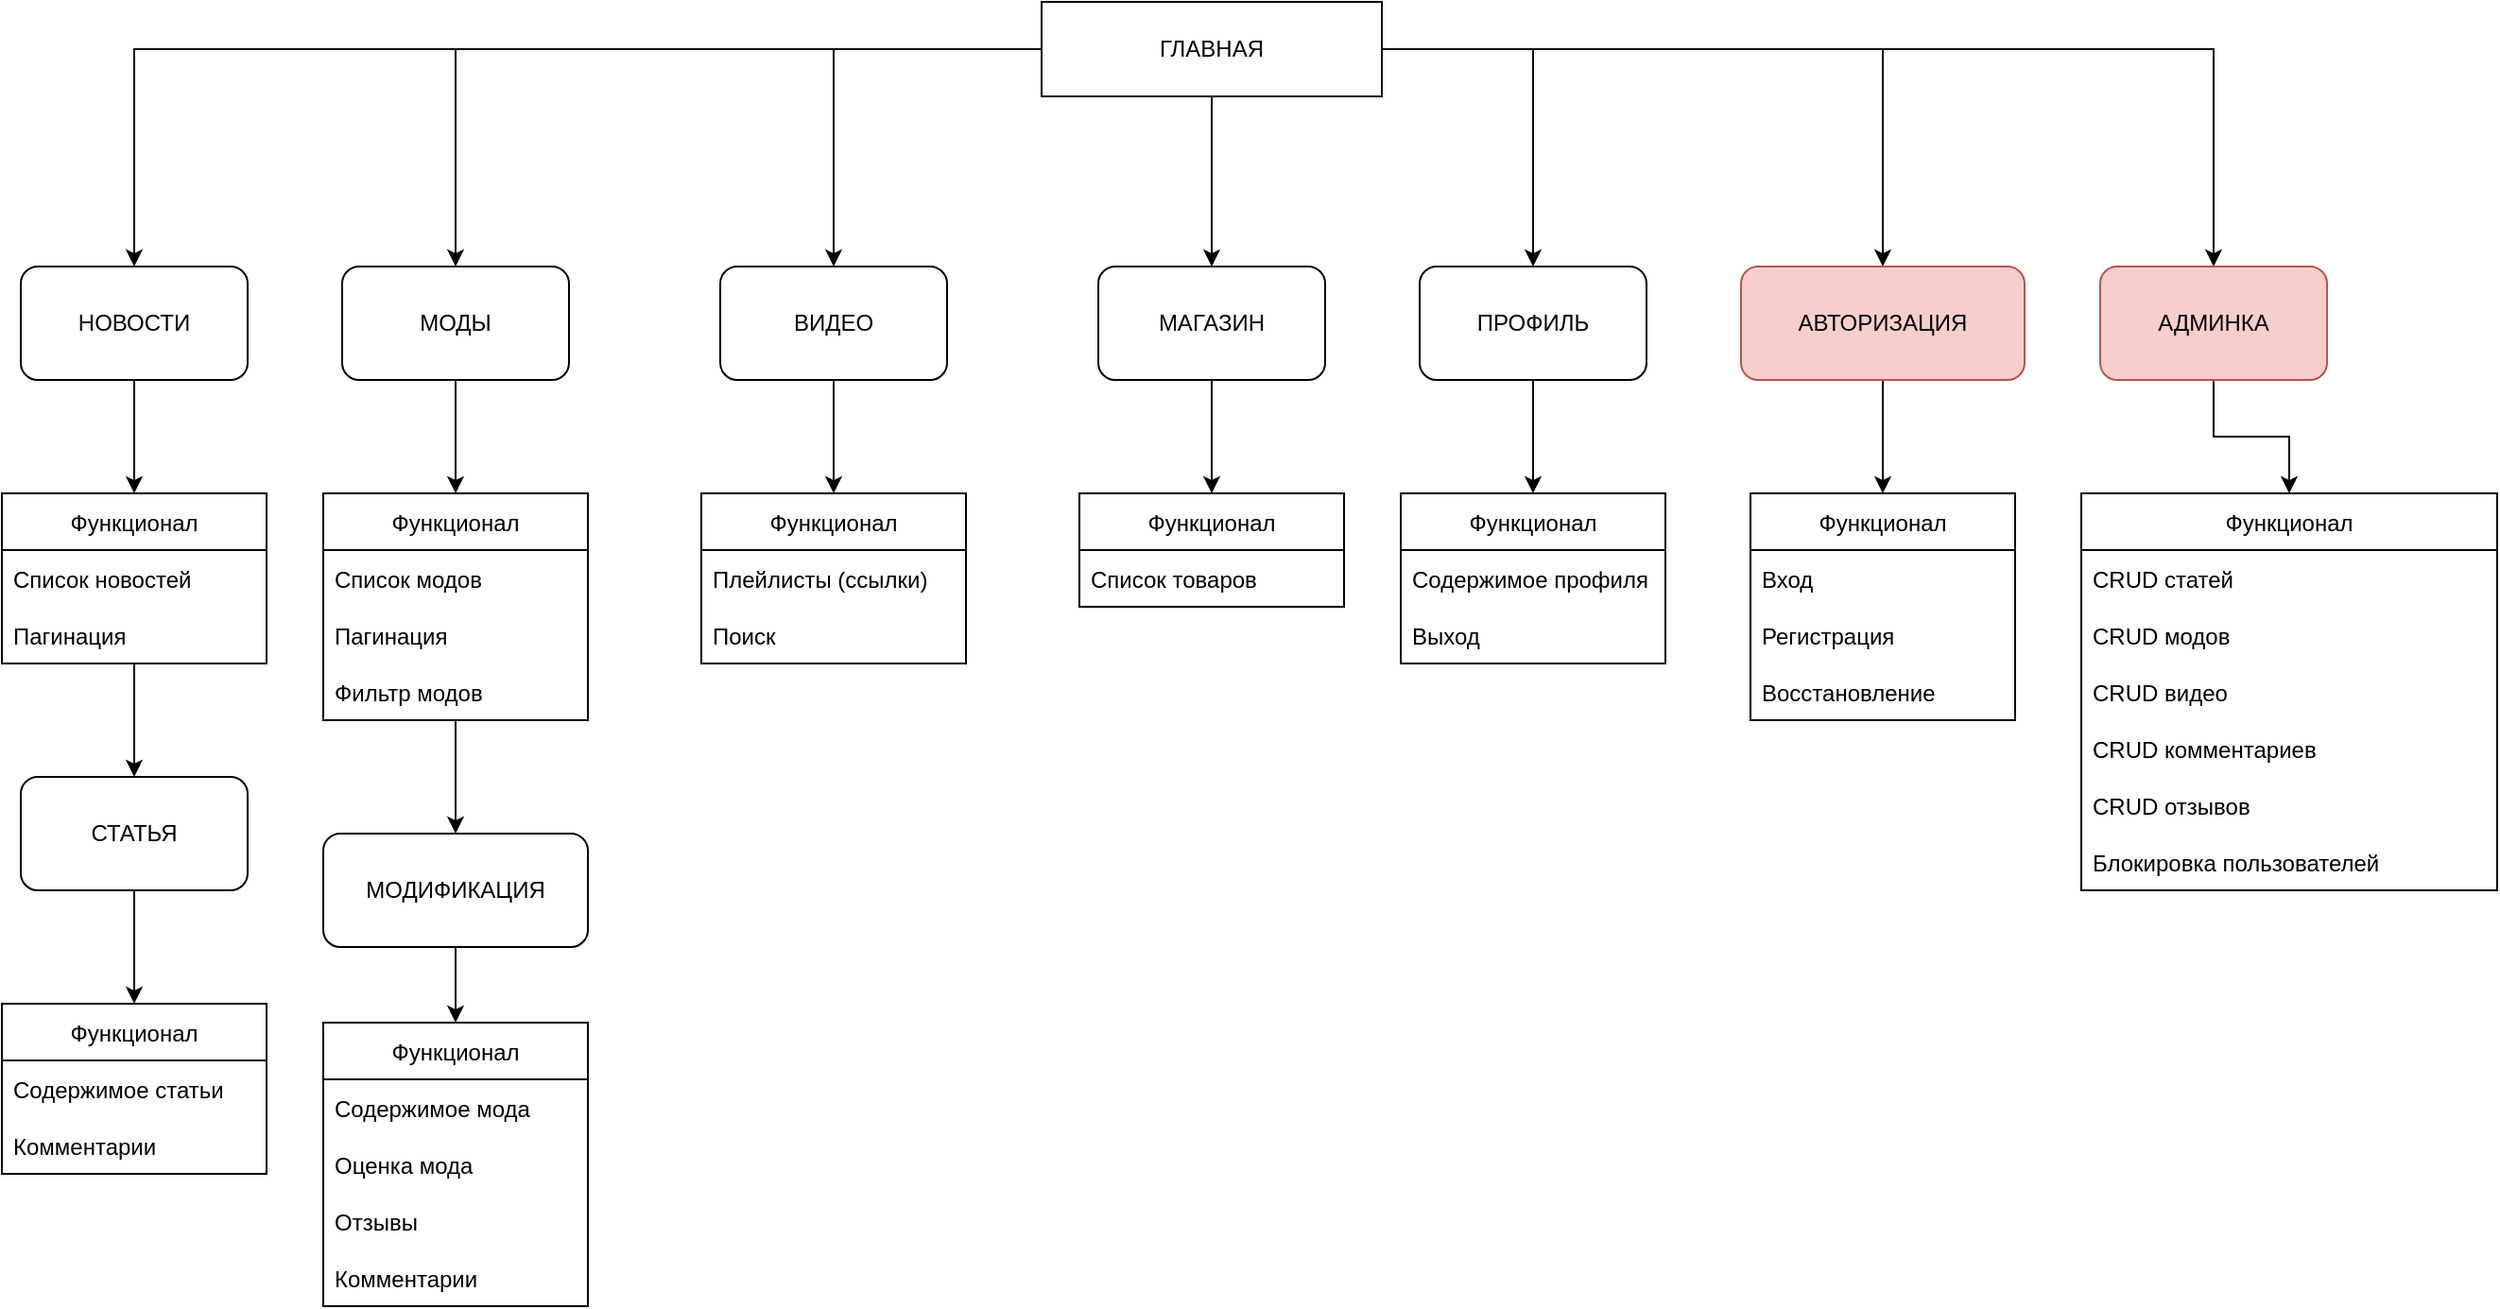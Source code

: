 <mxfile version="19.0.3" type="device"><diagram id="MbR-TnSZA6duBFhATDCh" name="Page-1"><mxGraphModel dx="1577" dy="1067" grid="1" gridSize="10" guides="1" tooltips="1" connect="1" arrows="1" fold="1" page="1" pageScale="1" pageWidth="827" pageHeight="1169" math="0" shadow="0"><root><mxCell id="0"/><mxCell id="1" parent="0"/><mxCell id="-1P7pHp-wTOqYyZkpjSN-7" style="edgeStyle=orthogonalEdgeStyle;rounded=0;orthogonalLoop=1;jettySize=auto;html=1;entryX=0.5;entryY=0;entryDx=0;entryDy=0;" parent="1" source="-1P7pHp-wTOqYyZkpjSN-1" target="-1P7pHp-wTOqYyZkpjSN-5" edge="1"><mxGeometry relative="1" as="geometry"/></mxCell><mxCell id="-1P7pHp-wTOqYyZkpjSN-8" style="edgeStyle=orthogonalEdgeStyle;rounded=0;orthogonalLoop=1;jettySize=auto;html=1;exitX=0;exitY=0.5;exitDx=0;exitDy=0;entryX=0.5;entryY=0;entryDx=0;entryDy=0;" parent="1" source="-1P7pHp-wTOqYyZkpjSN-1" target="-1P7pHp-wTOqYyZkpjSN-2" edge="1"><mxGeometry relative="1" as="geometry"><mxPoint x="190" y="150" as="targetPoint"/></mxGeometry></mxCell><mxCell id="-1P7pHp-wTOqYyZkpjSN-9" style="edgeStyle=orthogonalEdgeStyle;rounded=0;orthogonalLoop=1;jettySize=auto;html=1;exitX=0;exitY=1;exitDx=0;exitDy=0;entryX=0.5;entryY=0;entryDx=0;entryDy=0;" parent="1" source="-1P7pHp-wTOqYyZkpjSN-1" target="-1P7pHp-wTOqYyZkpjSN-3" edge="1"><mxGeometry relative="1" as="geometry"><Array as="points"><mxPoint x="330" y="85"/><mxPoint x="280" y="85"/><mxPoint x="280" y="200"/></Array></mxGeometry></mxCell><mxCell id="-1P7pHp-wTOqYyZkpjSN-10" style="edgeStyle=orthogonalEdgeStyle;rounded=0;orthogonalLoop=1;jettySize=auto;html=1;entryX=0.5;entryY=0;entryDx=0;entryDy=0;" parent="1" source="-1P7pHp-wTOqYyZkpjSN-1" target="-1P7pHp-wTOqYyZkpjSN-4" edge="1"><mxGeometry relative="1" as="geometry"/></mxCell><mxCell id="B-jR0hNQDlilPJcuyoZ2-113" style="edgeStyle=orthogonalEdgeStyle;rounded=0;orthogonalLoop=1;jettySize=auto;html=1;exitX=1;exitY=0.5;exitDx=0;exitDy=0;entryX=0.5;entryY=0;entryDx=0;entryDy=0;" edge="1" parent="1" source="-1P7pHp-wTOqYyZkpjSN-1" target="B-jR0hNQDlilPJcuyoZ2-92"><mxGeometry relative="1" as="geometry"/></mxCell><mxCell id="B-jR0hNQDlilPJcuyoZ2-114" style="edgeStyle=orthogonalEdgeStyle;rounded=0;orthogonalLoop=1;jettySize=auto;html=1;exitX=1;exitY=0.5;exitDx=0;exitDy=0;entryX=0.5;entryY=0;entryDx=0;entryDy=0;" edge="1" parent="1" source="-1P7pHp-wTOqYyZkpjSN-1" target="B-jR0hNQDlilPJcuyoZ2-93"><mxGeometry relative="1" as="geometry"/></mxCell><mxCell id="B-jR0hNQDlilPJcuyoZ2-115" style="edgeStyle=orthogonalEdgeStyle;rounded=0;orthogonalLoop=1;jettySize=auto;html=1;exitX=1;exitY=0.5;exitDx=0;exitDy=0;entryX=0.5;entryY=0;entryDx=0;entryDy=0;" edge="1" parent="1" source="-1P7pHp-wTOqYyZkpjSN-1" target="B-jR0hNQDlilPJcuyoZ2-112"><mxGeometry relative="1" as="geometry"/></mxCell><mxCell id="-1P7pHp-wTOqYyZkpjSN-1" value="&lt;div&gt;ГЛАВНАЯ&lt;/div&gt;" style="rounded=0;whiteSpace=wrap;html=1;" parent="1" vertex="1"><mxGeometry x="590" y="60" width="180" height="50" as="geometry"/></mxCell><mxCell id="7lEg74KG2e6gyDtX3anA-10" style="edgeStyle=orthogonalEdgeStyle;rounded=0;orthogonalLoop=1;jettySize=auto;html=1;exitX=0.5;exitY=1;exitDx=0;exitDy=0;entryX=0.5;entryY=0;entryDx=0;entryDy=0;" edge="1" parent="1" source="-1P7pHp-wTOqYyZkpjSN-2" target="7lEg74KG2e6gyDtX3anA-2"><mxGeometry relative="1" as="geometry"/></mxCell><mxCell id="-1P7pHp-wTOqYyZkpjSN-2" value="НОВОСТИ" style="rounded=1;whiteSpace=wrap;html=1;" parent="1" vertex="1"><mxGeometry x="50" y="200" width="120" height="60" as="geometry"/></mxCell><mxCell id="7lEg74KG2e6gyDtX3anA-18" style="edgeStyle=orthogonalEdgeStyle;rounded=0;orthogonalLoop=1;jettySize=auto;html=1;exitX=0.5;exitY=1;exitDx=0;exitDy=0;entryX=0.5;entryY=0;entryDx=0;entryDy=0;" edge="1" parent="1" source="-1P7pHp-wTOqYyZkpjSN-3" target="7lEg74KG2e6gyDtX3anA-14"><mxGeometry relative="1" as="geometry"/></mxCell><mxCell id="-1P7pHp-wTOqYyZkpjSN-3" value="МОДЫ" style="rounded=1;whiteSpace=wrap;html=1;" parent="1" vertex="1"><mxGeometry x="220" y="200" width="120" height="60" as="geometry"/></mxCell><mxCell id="7lEg74KG2e6gyDtX3anA-36" style="edgeStyle=orthogonalEdgeStyle;rounded=0;orthogonalLoop=1;jettySize=auto;html=1;exitX=0.5;exitY=1;exitDx=0;exitDy=0;entryX=0.5;entryY=0;entryDx=0;entryDy=0;" edge="1" parent="1" source="-1P7pHp-wTOqYyZkpjSN-4" target="7lEg74KG2e6gyDtX3anA-33"><mxGeometry relative="1" as="geometry"/></mxCell><mxCell id="-1P7pHp-wTOqYyZkpjSN-4" value="ВИДЕО" style="rounded=1;whiteSpace=wrap;html=1;" parent="1" vertex="1"><mxGeometry x="420" y="200" width="120" height="60" as="geometry"/></mxCell><mxCell id="7lEg74KG2e6gyDtX3anA-35" style="edgeStyle=orthogonalEdgeStyle;rounded=0;orthogonalLoop=1;jettySize=auto;html=1;exitX=0.5;exitY=1;exitDx=0;exitDy=0;entryX=0.5;entryY=0;entryDx=0;entryDy=0;" edge="1" parent="1" source="-1P7pHp-wTOqYyZkpjSN-5" target="7lEg74KG2e6gyDtX3anA-19"><mxGeometry relative="1" as="geometry"/></mxCell><mxCell id="-1P7pHp-wTOqYyZkpjSN-5" value="МАГАЗИН" style="rounded=1;whiteSpace=wrap;html=1;" parent="1" vertex="1"><mxGeometry x="620" y="200" width="120" height="60" as="geometry"/></mxCell><mxCell id="7lEg74KG2e6gyDtX3anA-13" style="edgeStyle=orthogonalEdgeStyle;rounded=0;orthogonalLoop=1;jettySize=auto;html=1;exitX=0.5;exitY=1;exitDx=0;exitDy=0;entryX=0.5;entryY=0;entryDx=0;entryDy=0;" edge="1" parent="1" source="7lEg74KG2e6gyDtX3anA-2" target="7lEg74KG2e6gyDtX3anA-12"><mxGeometry relative="1" as="geometry"/></mxCell><mxCell id="7lEg74KG2e6gyDtX3anA-2" value="Функционал" style="swimlane;fontStyle=0;childLayout=stackLayout;horizontal=1;startSize=30;horizontalStack=0;resizeParent=1;resizeParentMax=0;resizeLast=0;collapsible=1;marginBottom=0;" vertex="1" parent="1"><mxGeometry x="40" y="320" width="140" height="90" as="geometry"/></mxCell><mxCell id="7lEg74KG2e6gyDtX3anA-3" value="Список новостей" style="text;strokeColor=none;fillColor=none;align=left;verticalAlign=middle;spacingLeft=4;spacingRight=4;overflow=hidden;points=[[0,0.5],[1,0.5]];portConstraint=eastwest;rotatable=0;" vertex="1" parent="7lEg74KG2e6gyDtX3anA-2"><mxGeometry y="30" width="140" height="30" as="geometry"/></mxCell><mxCell id="7lEg74KG2e6gyDtX3anA-4" value="Пагинация" style="text;strokeColor=none;fillColor=none;align=left;verticalAlign=middle;spacingLeft=4;spacingRight=4;overflow=hidden;points=[[0,0.5],[1,0.5]];portConstraint=eastwest;rotatable=0;" vertex="1" parent="7lEg74KG2e6gyDtX3anA-2"><mxGeometry y="60" width="140" height="30" as="geometry"/></mxCell><mxCell id="7lEg74KG2e6gyDtX3anA-27" style="edgeStyle=orthogonalEdgeStyle;rounded=0;orthogonalLoop=1;jettySize=auto;html=1;exitX=0.5;exitY=1;exitDx=0;exitDy=0;entryX=0.5;entryY=0;entryDx=0;entryDy=0;" edge="1" parent="1" source="7lEg74KG2e6gyDtX3anA-12" target="7lEg74KG2e6gyDtX3anA-24"><mxGeometry relative="1" as="geometry"/></mxCell><mxCell id="7lEg74KG2e6gyDtX3anA-12" value="СТАТЬЯ" style="rounded=1;whiteSpace=wrap;html=1;" vertex="1" parent="1"><mxGeometry x="50" y="470" width="120" height="60" as="geometry"/></mxCell><mxCell id="7lEg74KG2e6gyDtX3anA-23" style="edgeStyle=orthogonalEdgeStyle;rounded=0;orthogonalLoop=1;jettySize=auto;html=1;exitX=0.5;exitY=1;exitDx=0;exitDy=0;entryX=0.5;entryY=0;entryDx=0;entryDy=0;" edge="1" parent="1" source="7lEg74KG2e6gyDtX3anA-14" target="7lEg74KG2e6gyDtX3anA-22"><mxGeometry relative="1" as="geometry"/></mxCell><mxCell id="7lEg74KG2e6gyDtX3anA-14" value="Функционал" style="swimlane;fontStyle=0;childLayout=stackLayout;horizontal=1;startSize=30;horizontalStack=0;resizeParent=1;resizeParentMax=0;resizeLast=0;collapsible=1;marginBottom=0;" vertex="1" parent="1"><mxGeometry x="210" y="320" width="140" height="120" as="geometry"/></mxCell><mxCell id="7lEg74KG2e6gyDtX3anA-15" value="Список модов" style="text;strokeColor=none;fillColor=none;align=left;verticalAlign=middle;spacingLeft=4;spacingRight=4;overflow=hidden;points=[[0,0.5],[1,0.5]];portConstraint=eastwest;rotatable=0;" vertex="1" parent="7lEg74KG2e6gyDtX3anA-14"><mxGeometry y="30" width="140" height="30" as="geometry"/></mxCell><mxCell id="7lEg74KG2e6gyDtX3anA-16" value="Пагинация" style="text;strokeColor=none;fillColor=none;align=left;verticalAlign=middle;spacingLeft=4;spacingRight=4;overflow=hidden;points=[[0,0.5],[1,0.5]];portConstraint=eastwest;rotatable=0;" vertex="1" parent="7lEg74KG2e6gyDtX3anA-14"><mxGeometry y="60" width="140" height="30" as="geometry"/></mxCell><mxCell id="7lEg74KG2e6gyDtX3anA-17" value="Фильтр модов" style="text;strokeColor=none;fillColor=none;align=left;verticalAlign=middle;spacingLeft=4;spacingRight=4;overflow=hidden;points=[[0,0.5],[1,0.5]];portConstraint=eastwest;rotatable=0;" vertex="1" parent="7lEg74KG2e6gyDtX3anA-14"><mxGeometry y="90" width="140" height="30" as="geometry"/></mxCell><mxCell id="7lEg74KG2e6gyDtX3anA-19" value="Функционал" style="swimlane;fontStyle=0;childLayout=stackLayout;horizontal=1;startSize=30;horizontalStack=0;resizeParent=1;resizeParentMax=0;resizeLast=0;collapsible=1;marginBottom=0;" vertex="1" parent="1"><mxGeometry x="610" y="320" width="140" height="60" as="geometry"/></mxCell><mxCell id="7lEg74KG2e6gyDtX3anA-20" value="Список товаров" style="text;strokeColor=none;fillColor=none;align=left;verticalAlign=middle;spacingLeft=4;spacingRight=4;overflow=hidden;points=[[0,0.5],[1,0.5]];portConstraint=eastwest;rotatable=0;" vertex="1" parent="7lEg74KG2e6gyDtX3anA-19"><mxGeometry y="30" width="140" height="30" as="geometry"/></mxCell><mxCell id="7lEg74KG2e6gyDtX3anA-41" style="edgeStyle=orthogonalEdgeStyle;rounded=0;orthogonalLoop=1;jettySize=auto;html=1;exitX=0.5;exitY=1;exitDx=0;exitDy=0;entryX=0.5;entryY=0;entryDx=0;entryDy=0;" edge="1" parent="1" source="7lEg74KG2e6gyDtX3anA-22" target="7lEg74KG2e6gyDtX3anA-28"><mxGeometry relative="1" as="geometry"/></mxCell><mxCell id="7lEg74KG2e6gyDtX3anA-22" value="МОДИФИКАЦИЯ" style="rounded=1;whiteSpace=wrap;html=1;" vertex="1" parent="1"><mxGeometry x="210" y="500" width="140" height="60" as="geometry"/></mxCell><mxCell id="7lEg74KG2e6gyDtX3anA-24" value="Функционал" style="swimlane;fontStyle=0;childLayout=stackLayout;horizontal=1;startSize=30;horizontalStack=0;resizeParent=1;resizeParentMax=0;resizeLast=0;collapsible=1;marginBottom=0;" vertex="1" parent="1"><mxGeometry x="40" y="590" width="140" height="90" as="geometry"/></mxCell><mxCell id="7lEg74KG2e6gyDtX3anA-25" value="Содержимое статьи" style="text;strokeColor=none;fillColor=none;align=left;verticalAlign=middle;spacingLeft=4;spacingRight=4;overflow=hidden;points=[[0,0.5],[1,0.5]];portConstraint=eastwest;rotatable=0;" vertex="1" parent="7lEg74KG2e6gyDtX3anA-24"><mxGeometry y="30" width="140" height="30" as="geometry"/></mxCell><mxCell id="7lEg74KG2e6gyDtX3anA-26" value="Комментарии" style="text;strokeColor=none;fillColor=none;align=left;verticalAlign=middle;spacingLeft=4;spacingRight=4;overflow=hidden;points=[[0,0.5],[1,0.5]];portConstraint=eastwest;rotatable=0;" vertex="1" parent="7lEg74KG2e6gyDtX3anA-24"><mxGeometry y="60" width="140" height="30" as="geometry"/></mxCell><mxCell id="7lEg74KG2e6gyDtX3anA-28" value="Функционал" style="swimlane;fontStyle=0;childLayout=stackLayout;horizontal=1;startSize=30;horizontalStack=0;resizeParent=1;resizeParentMax=0;resizeLast=0;collapsible=1;marginBottom=0;" vertex="1" parent="1"><mxGeometry x="210" y="600" width="140" height="150" as="geometry"/></mxCell><mxCell id="7lEg74KG2e6gyDtX3anA-29" value="Содержимое мода" style="text;strokeColor=none;fillColor=none;align=left;verticalAlign=middle;spacingLeft=4;spacingRight=4;overflow=hidden;points=[[0,0.5],[1,0.5]];portConstraint=eastwest;rotatable=0;" vertex="1" parent="7lEg74KG2e6gyDtX3anA-28"><mxGeometry y="30" width="140" height="30" as="geometry"/></mxCell><mxCell id="7lEg74KG2e6gyDtX3anA-30" value="Оценка мода" style="text;strokeColor=none;fillColor=none;align=left;verticalAlign=middle;spacingLeft=4;spacingRight=4;overflow=hidden;points=[[0,0.5],[1,0.5]];portConstraint=eastwest;rotatable=0;" vertex="1" parent="7lEg74KG2e6gyDtX3anA-28"><mxGeometry y="60" width="140" height="30" as="geometry"/></mxCell><mxCell id="7lEg74KG2e6gyDtX3anA-31" value="Отзывы" style="text;strokeColor=none;fillColor=none;align=left;verticalAlign=middle;spacingLeft=4;spacingRight=4;overflow=hidden;points=[[0,0.5],[1,0.5]];portConstraint=eastwest;rotatable=0;" vertex="1" parent="7lEg74KG2e6gyDtX3anA-28"><mxGeometry y="90" width="140" height="30" as="geometry"/></mxCell><mxCell id="7lEg74KG2e6gyDtX3anA-32" value="Комментарии" style="text;strokeColor=none;fillColor=none;align=left;verticalAlign=middle;spacingLeft=4;spacingRight=4;overflow=hidden;points=[[0,0.5],[1,0.5]];portConstraint=eastwest;rotatable=0;" vertex="1" parent="7lEg74KG2e6gyDtX3anA-28"><mxGeometry y="120" width="140" height="30" as="geometry"/></mxCell><mxCell id="7lEg74KG2e6gyDtX3anA-33" value="Функционал" style="swimlane;fontStyle=0;childLayout=stackLayout;horizontal=1;startSize=30;horizontalStack=0;resizeParent=1;resizeParentMax=0;resizeLast=0;collapsible=1;marginBottom=0;" vertex="1" parent="1"><mxGeometry x="410" y="320" width="140" height="90" as="geometry"><mxRectangle x="410" y="320" width="100" height="30" as="alternateBounds"/></mxGeometry></mxCell><mxCell id="7lEg74KG2e6gyDtX3anA-34" value="Плейлисты (ссылки)" style="text;strokeColor=none;fillColor=none;align=left;verticalAlign=middle;spacingLeft=4;spacingRight=4;overflow=hidden;points=[[0,0.5],[1,0.5]];portConstraint=eastwest;rotatable=0;" vertex="1" parent="7lEg74KG2e6gyDtX3anA-33"><mxGeometry y="30" width="140" height="30" as="geometry"/></mxCell><mxCell id="7lEg74KG2e6gyDtX3anA-40" value="Поиск" style="text;strokeColor=none;fillColor=none;align=left;verticalAlign=middle;spacingLeft=4;spacingRight=4;overflow=hidden;points=[[0,0.5],[1,0.5]];portConstraint=eastwest;rotatable=0;" vertex="1" parent="7lEg74KG2e6gyDtX3anA-33"><mxGeometry y="60" width="140" height="30" as="geometry"/></mxCell><mxCell id="B-jR0hNQDlilPJcuyoZ2-111" value="" style="edgeStyle=orthogonalEdgeStyle;rounded=0;orthogonalLoop=1;jettySize=auto;html=1;entryX=0.5;entryY=0;entryDx=0;entryDy=0;" edge="1" parent="1" source="B-jR0hNQDlilPJcuyoZ2-92" target="B-jR0hNQDlilPJcuyoZ2-105"><mxGeometry relative="1" as="geometry"/></mxCell><mxCell id="B-jR0hNQDlilPJcuyoZ2-92" value="ПРОФИЛЬ" style="rounded=1;whiteSpace=wrap;html=1;" vertex="1" parent="1"><mxGeometry x="790" y="200" width="120" height="60" as="geometry"/></mxCell><mxCell id="B-jR0hNQDlilPJcuyoZ2-104" style="edgeStyle=orthogonalEdgeStyle;rounded=0;orthogonalLoop=1;jettySize=auto;html=1;exitX=0.5;exitY=1;exitDx=0;exitDy=0;entryX=0.5;entryY=0;entryDx=0;entryDy=0;" edge="1" parent="1" source="B-jR0hNQDlilPJcuyoZ2-93" target="B-jR0hNQDlilPJcuyoZ2-99"><mxGeometry relative="1" as="geometry"/></mxCell><mxCell id="B-jR0hNQDlilPJcuyoZ2-93" value="АВТОРИЗАЦИЯ" style="rounded=1;whiteSpace=wrap;html=1;fillColor=#f8cecc;strokeColor=#b85450;" vertex="1" parent="1"><mxGeometry x="960" y="200" width="150" height="60" as="geometry"/></mxCell><mxCell id="B-jR0hNQDlilPJcuyoZ2-99" value="Функционал" style="swimlane;fontStyle=0;childLayout=stackLayout;horizontal=1;startSize=30;horizontalStack=0;resizeParent=1;resizeParentMax=0;resizeLast=0;collapsible=1;marginBottom=0;" vertex="1" parent="1"><mxGeometry x="965" y="320" width="140" height="120" as="geometry"/></mxCell><mxCell id="B-jR0hNQDlilPJcuyoZ2-100" value="Вход" style="text;strokeColor=none;fillColor=none;align=left;verticalAlign=middle;spacingLeft=4;spacingRight=4;overflow=hidden;points=[[0,0.5],[1,0.5]];portConstraint=eastwest;rotatable=0;" vertex="1" parent="B-jR0hNQDlilPJcuyoZ2-99"><mxGeometry y="30" width="140" height="30" as="geometry"/></mxCell><mxCell id="B-jR0hNQDlilPJcuyoZ2-101" value="Регистрация" style="text;strokeColor=none;fillColor=none;align=left;verticalAlign=middle;spacingLeft=4;spacingRight=4;overflow=hidden;points=[[0,0.5],[1,0.5]];portConstraint=eastwest;rotatable=0;" vertex="1" parent="B-jR0hNQDlilPJcuyoZ2-99"><mxGeometry y="60" width="140" height="30" as="geometry"/></mxCell><mxCell id="B-jR0hNQDlilPJcuyoZ2-102" value="Восстановление" style="text;strokeColor=none;fillColor=none;align=left;verticalAlign=middle;spacingLeft=4;spacingRight=4;overflow=hidden;points=[[0,0.5],[1,0.5]];portConstraint=eastwest;rotatable=0;" vertex="1" parent="B-jR0hNQDlilPJcuyoZ2-99"><mxGeometry y="90" width="140" height="30" as="geometry"/></mxCell><mxCell id="B-jR0hNQDlilPJcuyoZ2-105" value="Функционал" style="swimlane;fontStyle=0;childLayout=stackLayout;horizontal=1;startSize=30;horizontalStack=0;resizeParent=1;resizeParentMax=0;resizeLast=0;collapsible=1;marginBottom=0;" vertex="1" parent="1"><mxGeometry x="780" y="320" width="140" height="90" as="geometry"/></mxCell><mxCell id="B-jR0hNQDlilPJcuyoZ2-106" value="Содержимое профиля" style="text;strokeColor=none;fillColor=none;align=left;verticalAlign=middle;spacingLeft=4;spacingRight=4;overflow=hidden;points=[[0,0.5],[1,0.5]];portConstraint=eastwest;rotatable=0;" vertex="1" parent="B-jR0hNQDlilPJcuyoZ2-105"><mxGeometry y="30" width="140" height="30" as="geometry"/></mxCell><mxCell id="B-jR0hNQDlilPJcuyoZ2-110" value="Выход" style="text;strokeColor=none;fillColor=none;align=left;verticalAlign=middle;spacingLeft=4;spacingRight=4;overflow=hidden;points=[[0,0.5],[1,0.5]];portConstraint=eastwest;rotatable=0;" vertex="1" parent="B-jR0hNQDlilPJcuyoZ2-105"><mxGeometry y="60" width="140" height="30" as="geometry"/></mxCell><mxCell id="B-jR0hNQDlilPJcuyoZ2-127" style="edgeStyle=orthogonalEdgeStyle;rounded=0;orthogonalLoop=1;jettySize=auto;html=1;exitX=0.5;exitY=1;exitDx=0;exitDy=0;entryX=0.5;entryY=0;entryDx=0;entryDy=0;" edge="1" parent="1" source="B-jR0hNQDlilPJcuyoZ2-112" target="B-jR0hNQDlilPJcuyoZ2-116"><mxGeometry relative="1" as="geometry"/></mxCell><mxCell id="B-jR0hNQDlilPJcuyoZ2-112" value="АДМИНКА" style="rounded=1;whiteSpace=wrap;html=1;fillColor=#f8cecc;strokeColor=#b85450;" vertex="1" parent="1"><mxGeometry x="1150" y="200" width="120" height="60" as="geometry"/></mxCell><mxCell id="B-jR0hNQDlilPJcuyoZ2-116" value="Функционал" style="swimlane;fontStyle=0;childLayout=stackLayout;horizontal=1;startSize=30;horizontalStack=0;resizeParent=1;resizeParentMax=0;resizeLast=0;collapsible=1;marginBottom=0;" vertex="1" parent="1"><mxGeometry x="1140" y="320" width="220" height="210" as="geometry"/></mxCell><mxCell id="B-jR0hNQDlilPJcuyoZ2-117" value="CRUD статей" style="text;strokeColor=none;fillColor=none;align=left;verticalAlign=middle;spacingLeft=4;spacingRight=4;overflow=hidden;points=[[0,0.5],[1,0.5]];portConstraint=eastwest;rotatable=0;" vertex="1" parent="B-jR0hNQDlilPJcuyoZ2-116"><mxGeometry y="30" width="220" height="30" as="geometry"/></mxCell><mxCell id="B-jR0hNQDlilPJcuyoZ2-121" value="CRUD модов" style="text;strokeColor=none;fillColor=none;align=left;verticalAlign=middle;spacingLeft=4;spacingRight=4;overflow=hidden;points=[[0,0.5],[1,0.5]];portConstraint=eastwest;rotatable=0;" vertex="1" parent="B-jR0hNQDlilPJcuyoZ2-116"><mxGeometry y="60" width="220" height="30" as="geometry"/></mxCell><mxCell id="B-jR0hNQDlilPJcuyoZ2-128" value="CRUD видео" style="text;strokeColor=none;fillColor=none;align=left;verticalAlign=middle;spacingLeft=4;spacingRight=4;overflow=hidden;points=[[0,0.5],[1,0.5]];portConstraint=eastwest;rotatable=0;" vertex="1" parent="B-jR0hNQDlilPJcuyoZ2-116"><mxGeometry y="90" width="220" height="30" as="geometry"/></mxCell><mxCell id="B-jR0hNQDlilPJcuyoZ2-125" value="CRUD комментариев" style="text;strokeColor=none;fillColor=none;align=left;verticalAlign=middle;spacingLeft=4;spacingRight=4;overflow=hidden;points=[[0,0.5],[1,0.5]];portConstraint=eastwest;rotatable=0;" vertex="1" parent="B-jR0hNQDlilPJcuyoZ2-116"><mxGeometry y="120" width="220" height="30" as="geometry"/></mxCell><mxCell id="B-jR0hNQDlilPJcuyoZ2-130" value="CRUD отзывов" style="text;strokeColor=none;fillColor=none;align=left;verticalAlign=middle;spacingLeft=4;spacingRight=4;overflow=hidden;points=[[0,0.5],[1,0.5]];portConstraint=eastwest;rotatable=0;" vertex="1" parent="B-jR0hNQDlilPJcuyoZ2-116"><mxGeometry y="150" width="220" height="30" as="geometry"/></mxCell><mxCell id="B-jR0hNQDlilPJcuyoZ2-129" value="Блокировка пользователей" style="text;strokeColor=none;fillColor=none;align=left;verticalAlign=middle;spacingLeft=4;spacingRight=4;overflow=hidden;points=[[0,0.5],[1,0.5]];portConstraint=eastwest;rotatable=0;" vertex="1" parent="B-jR0hNQDlilPJcuyoZ2-116"><mxGeometry y="180" width="220" height="30" as="geometry"/></mxCell></root></mxGraphModel></diagram></mxfile>